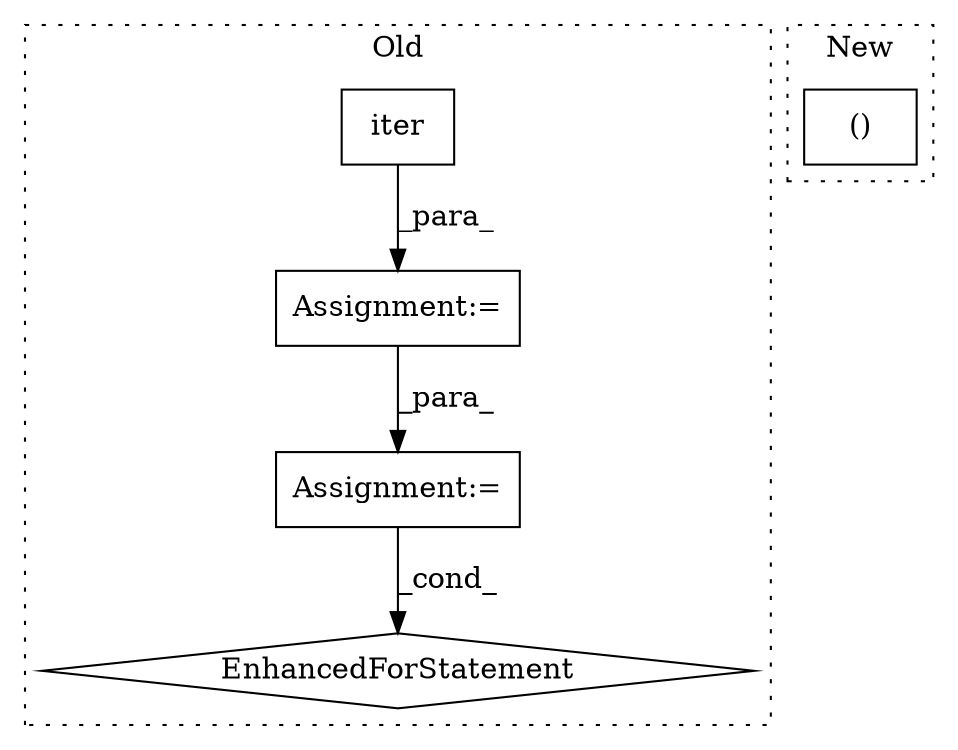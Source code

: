 digraph G {
subgraph cluster0 {
1 [label="iter" a="32" s="4627,4639" l="5,1" shape="box"];
3 [label="Assignment:=" a="7" s="4811,4893" l="66,2" shape="box"];
4 [label="Assignment:=" a="7" s="4626" l="1" shape="box"];
5 [label="EnhancedForStatement" a="70" s="4811,4893" l="66,2" shape="diamond"];
label = "Old";
style="dotted";
}
subgraph cluster1 {
2 [label="()" a="106" s="6679" l="18" shape="box"];
label = "New";
style="dotted";
}
1 -> 4 [label="_para_"];
3 -> 5 [label="_cond_"];
4 -> 3 [label="_para_"];
}